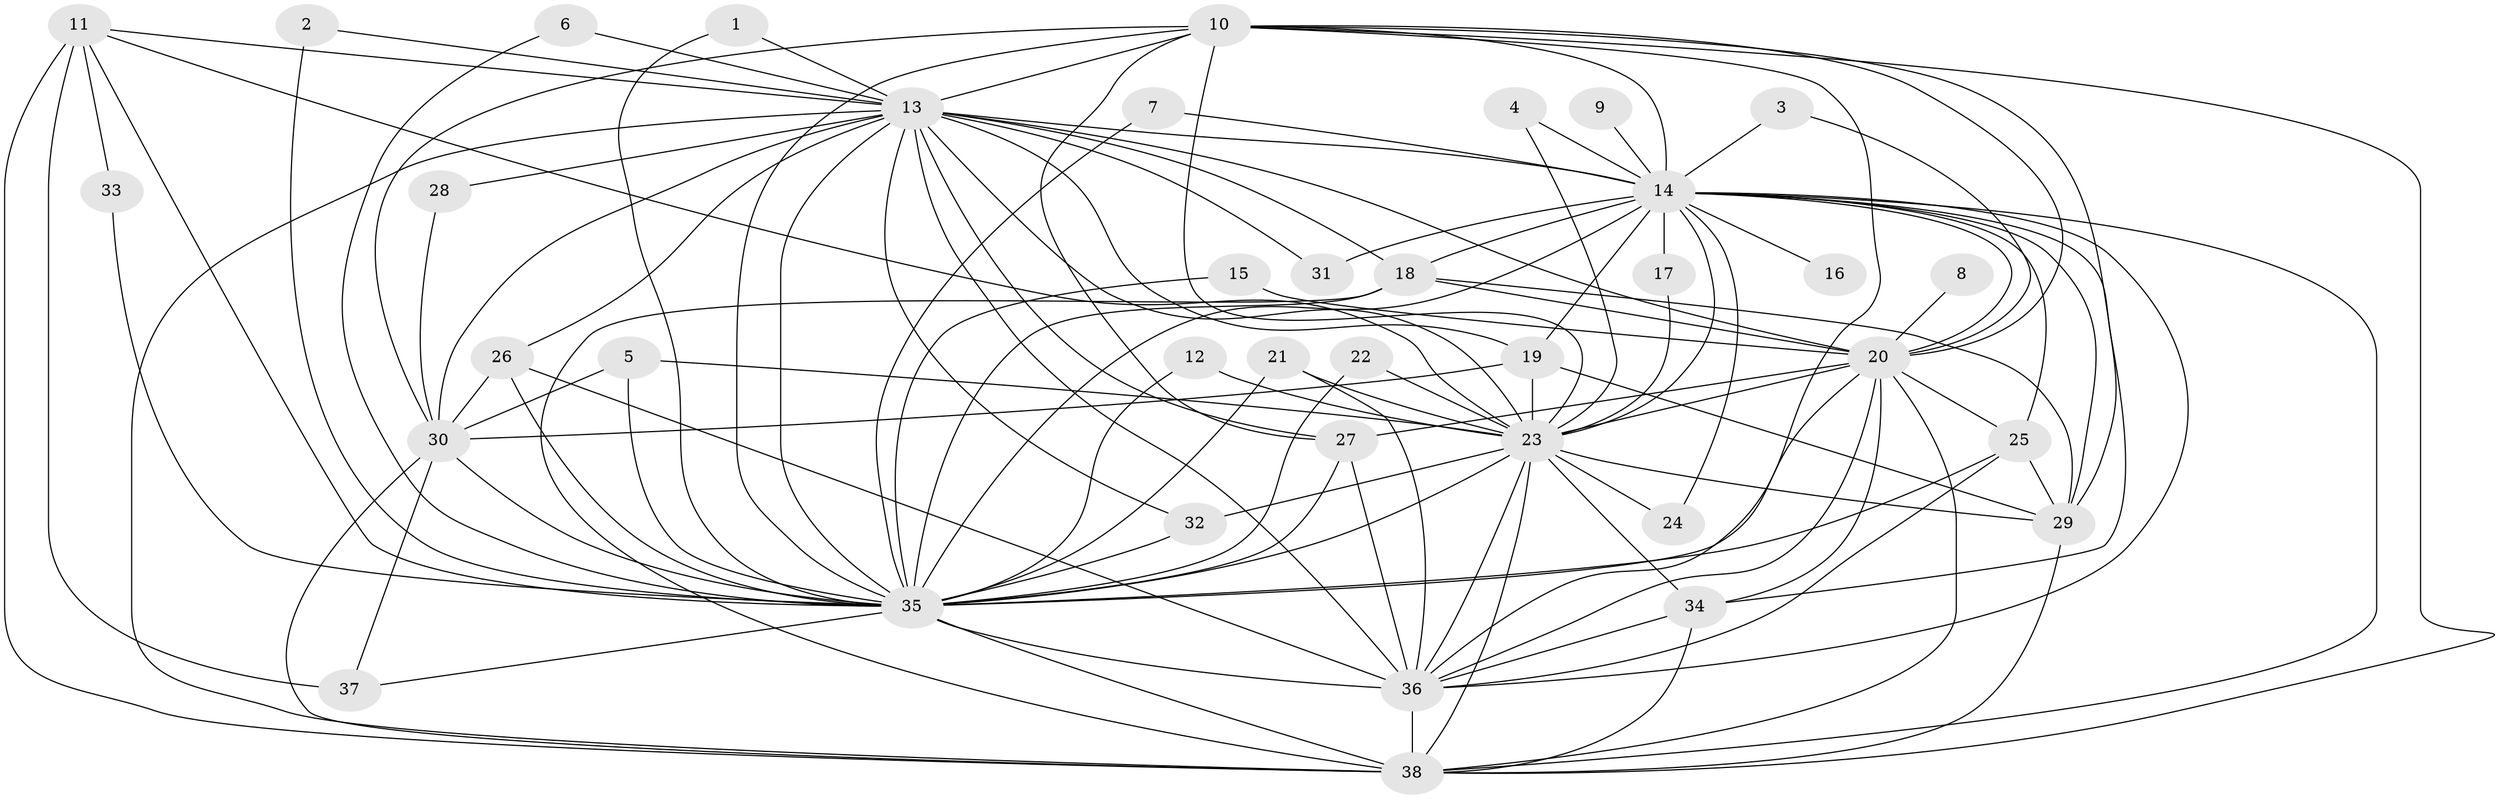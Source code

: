 // original degree distribution, {20: 0.008264462809917356, 15: 0.008264462809917356, 21: 0.01652892561983471, 23: 0.008264462809917356, 19: 0.008264462809917356, 26: 0.008264462809917356, 29: 0.008264462809917356, 37: 0.008264462809917356, 31: 0.008264462809917356, 2: 0.5785123966942148, 4: 0.09917355371900827, 3: 0.19008264462809918, 5: 0.03305785123966942, 6: 0.008264462809917356, 9: 0.008264462809917356}
// Generated by graph-tools (version 1.1) at 2025/36/03/04/25 23:36:28]
// undirected, 38 vertices, 113 edges
graph export_dot {
  node [color=gray90,style=filled];
  1;
  2;
  3;
  4;
  5;
  6;
  7;
  8;
  9;
  10;
  11;
  12;
  13;
  14;
  15;
  16;
  17;
  18;
  19;
  20;
  21;
  22;
  23;
  24;
  25;
  26;
  27;
  28;
  29;
  30;
  31;
  32;
  33;
  34;
  35;
  36;
  37;
  38;
  1 -- 13 [weight=1.0];
  1 -- 35 [weight=1.0];
  2 -- 13 [weight=1.0];
  2 -- 35 [weight=1.0];
  3 -- 14 [weight=1.0];
  3 -- 20 [weight=1.0];
  4 -- 14 [weight=1.0];
  4 -- 23 [weight=1.0];
  5 -- 23 [weight=1.0];
  5 -- 30 [weight=1.0];
  5 -- 35 [weight=1.0];
  6 -- 13 [weight=1.0];
  6 -- 35 [weight=1.0];
  7 -- 14 [weight=1.0];
  7 -- 35 [weight=1.0];
  8 -- 20 [weight=1.0];
  9 -- 14 [weight=1.0];
  10 -- 13 [weight=4.0];
  10 -- 14 [weight=3.0];
  10 -- 20 [weight=1.0];
  10 -- 23 [weight=3.0];
  10 -- 27 [weight=1.0];
  10 -- 29 [weight=1.0];
  10 -- 30 [weight=1.0];
  10 -- 35 [weight=4.0];
  10 -- 36 [weight=1.0];
  10 -- 38 [weight=4.0];
  11 -- 13 [weight=1.0];
  11 -- 23 [weight=1.0];
  11 -- 33 [weight=1.0];
  11 -- 35 [weight=2.0];
  11 -- 37 [weight=2.0];
  11 -- 38 [weight=3.0];
  12 -- 23 [weight=1.0];
  12 -- 35 [weight=2.0];
  13 -- 14 [weight=2.0];
  13 -- 18 [weight=3.0];
  13 -- 19 [weight=1.0];
  13 -- 20 [weight=3.0];
  13 -- 23 [weight=4.0];
  13 -- 26 [weight=2.0];
  13 -- 27 [weight=1.0];
  13 -- 28 [weight=1.0];
  13 -- 30 [weight=2.0];
  13 -- 31 [weight=1.0];
  13 -- 32 [weight=2.0];
  13 -- 35 [weight=4.0];
  13 -- 36 [weight=5.0];
  13 -- 38 [weight=4.0];
  14 -- 16 [weight=1.0];
  14 -- 17 [weight=1.0];
  14 -- 18 [weight=1.0];
  14 -- 19 [weight=1.0];
  14 -- 20 [weight=1.0];
  14 -- 23 [weight=3.0];
  14 -- 24 [weight=1.0];
  14 -- 25 [weight=1.0];
  14 -- 29 [weight=1.0];
  14 -- 31 [weight=2.0];
  14 -- 34 [weight=1.0];
  14 -- 35 [weight=2.0];
  14 -- 36 [weight=1.0];
  14 -- 38 [weight=2.0];
  15 -- 20 [weight=1.0];
  15 -- 35 [weight=1.0];
  17 -- 23 [weight=1.0];
  18 -- 20 [weight=1.0];
  18 -- 29 [weight=1.0];
  18 -- 35 [weight=2.0];
  18 -- 38 [weight=1.0];
  19 -- 23 [weight=1.0];
  19 -- 29 [weight=1.0];
  19 -- 30 [weight=1.0];
  20 -- 23 [weight=1.0];
  20 -- 25 [weight=1.0];
  20 -- 27 [weight=1.0];
  20 -- 34 [weight=1.0];
  20 -- 35 [weight=3.0];
  20 -- 36 [weight=1.0];
  20 -- 38 [weight=2.0];
  21 -- 23 [weight=1.0];
  21 -- 35 [weight=1.0];
  21 -- 36 [weight=1.0];
  22 -- 23 [weight=2.0];
  22 -- 35 [weight=1.0];
  23 -- 24 [weight=1.0];
  23 -- 29 [weight=2.0];
  23 -- 32 [weight=1.0];
  23 -- 34 [weight=1.0];
  23 -- 35 [weight=2.0];
  23 -- 36 [weight=2.0];
  23 -- 38 [weight=2.0];
  25 -- 29 [weight=1.0];
  25 -- 35 [weight=1.0];
  25 -- 36 [weight=2.0];
  26 -- 30 [weight=1.0];
  26 -- 35 [weight=1.0];
  26 -- 36 [weight=1.0];
  27 -- 35 [weight=1.0];
  27 -- 36 [weight=1.0];
  28 -- 30 [weight=1.0];
  29 -- 38 [weight=1.0];
  30 -- 35 [weight=1.0];
  30 -- 37 [weight=1.0];
  30 -- 38 [weight=1.0];
  32 -- 35 [weight=1.0];
  33 -- 35 [weight=1.0];
  34 -- 36 [weight=2.0];
  34 -- 38 [weight=1.0];
  35 -- 36 [weight=3.0];
  35 -- 37 [weight=1.0];
  35 -- 38 [weight=3.0];
  36 -- 38 [weight=2.0];
}
